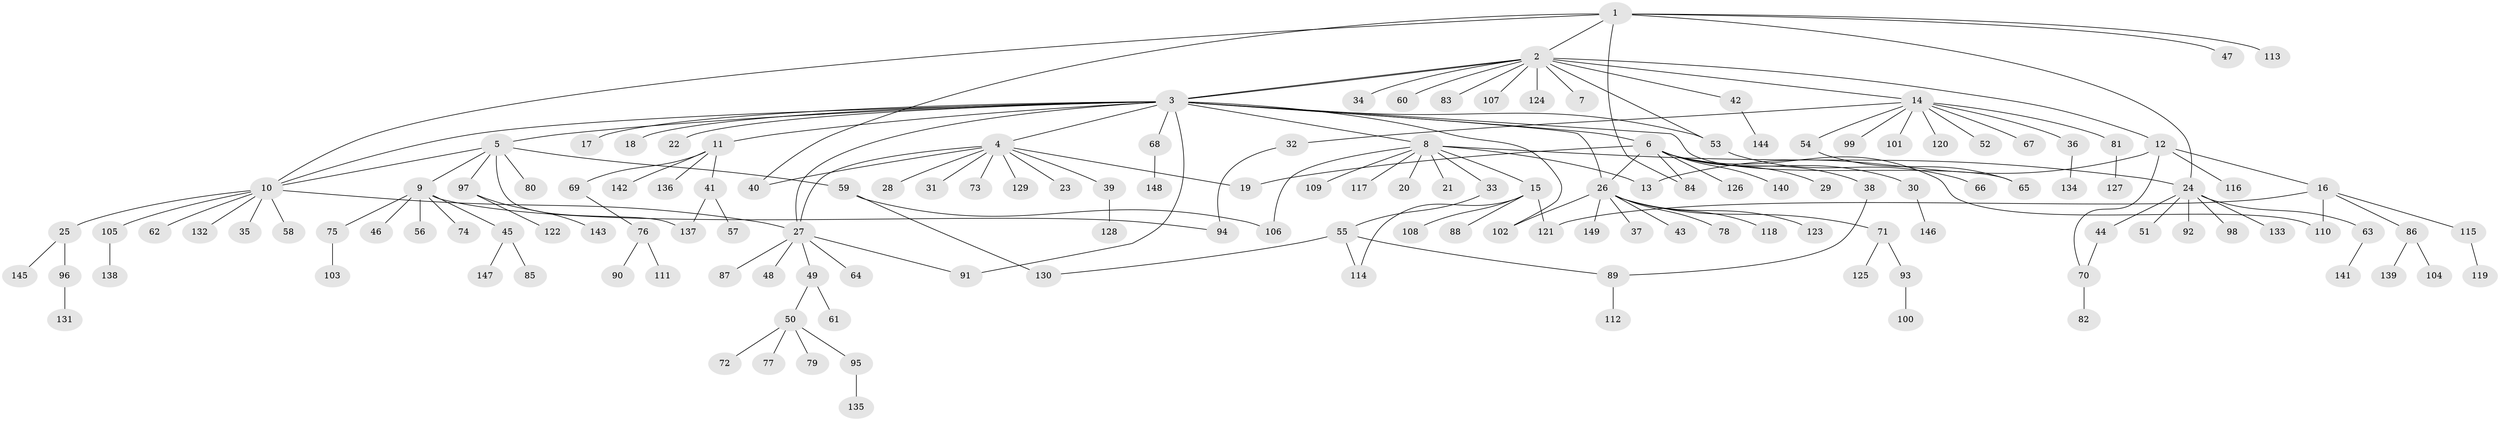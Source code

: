 // Generated by graph-tools (version 1.1) at 2025/49/03/09/25 03:49:58]
// undirected, 149 vertices, 172 edges
graph export_dot {
graph [start="1"]
  node [color=gray90,style=filled];
  1;
  2;
  3;
  4;
  5;
  6;
  7;
  8;
  9;
  10;
  11;
  12;
  13;
  14;
  15;
  16;
  17;
  18;
  19;
  20;
  21;
  22;
  23;
  24;
  25;
  26;
  27;
  28;
  29;
  30;
  31;
  32;
  33;
  34;
  35;
  36;
  37;
  38;
  39;
  40;
  41;
  42;
  43;
  44;
  45;
  46;
  47;
  48;
  49;
  50;
  51;
  52;
  53;
  54;
  55;
  56;
  57;
  58;
  59;
  60;
  61;
  62;
  63;
  64;
  65;
  66;
  67;
  68;
  69;
  70;
  71;
  72;
  73;
  74;
  75;
  76;
  77;
  78;
  79;
  80;
  81;
  82;
  83;
  84;
  85;
  86;
  87;
  88;
  89;
  90;
  91;
  92;
  93;
  94;
  95;
  96;
  97;
  98;
  99;
  100;
  101;
  102;
  103;
  104;
  105;
  106;
  107;
  108;
  109;
  110;
  111;
  112;
  113;
  114;
  115;
  116;
  117;
  118;
  119;
  120;
  121;
  122;
  123;
  124;
  125;
  126;
  127;
  128;
  129;
  130;
  131;
  132;
  133;
  134;
  135;
  136;
  137;
  138;
  139;
  140;
  141;
  142;
  143;
  144;
  145;
  146;
  147;
  148;
  149;
  1 -- 2;
  1 -- 10;
  1 -- 24;
  1 -- 40;
  1 -- 47;
  1 -- 84;
  1 -- 113;
  2 -- 3;
  2 -- 3;
  2 -- 7;
  2 -- 12;
  2 -- 14;
  2 -- 34;
  2 -- 42;
  2 -- 53;
  2 -- 60;
  2 -- 83;
  2 -- 107;
  2 -- 124;
  3 -- 4;
  3 -- 5;
  3 -- 6;
  3 -- 8;
  3 -- 10;
  3 -- 11;
  3 -- 17;
  3 -- 18;
  3 -- 22;
  3 -- 26;
  3 -- 27;
  3 -- 53;
  3 -- 65;
  3 -- 68;
  3 -- 91;
  3 -- 102;
  4 -- 19;
  4 -- 23;
  4 -- 27;
  4 -- 28;
  4 -- 31;
  4 -- 39;
  4 -- 40;
  4 -- 73;
  4 -- 129;
  5 -- 9;
  5 -- 10;
  5 -- 59;
  5 -- 80;
  5 -- 97;
  5 -- 137;
  6 -- 19;
  6 -- 26;
  6 -- 29;
  6 -- 30;
  6 -- 38;
  6 -- 84;
  6 -- 110;
  6 -- 126;
  6 -- 140;
  8 -- 13;
  8 -- 15;
  8 -- 20;
  8 -- 21;
  8 -- 24;
  8 -- 33;
  8 -- 106;
  8 -- 109;
  8 -- 117;
  9 -- 45;
  9 -- 46;
  9 -- 56;
  9 -- 74;
  9 -- 75;
  9 -- 94;
  10 -- 25;
  10 -- 27;
  10 -- 35;
  10 -- 58;
  10 -- 62;
  10 -- 105;
  10 -- 132;
  11 -- 41;
  11 -- 69;
  11 -- 136;
  11 -- 142;
  12 -- 13;
  12 -- 16;
  12 -- 70;
  12 -- 116;
  14 -- 32;
  14 -- 36;
  14 -- 52;
  14 -- 54;
  14 -- 67;
  14 -- 81;
  14 -- 99;
  14 -- 101;
  14 -- 120;
  15 -- 88;
  15 -- 108;
  15 -- 114;
  15 -- 121;
  16 -- 86;
  16 -- 110;
  16 -- 115;
  16 -- 121;
  24 -- 44;
  24 -- 51;
  24 -- 63;
  24 -- 92;
  24 -- 98;
  24 -- 133;
  25 -- 96;
  25 -- 145;
  26 -- 37;
  26 -- 43;
  26 -- 71;
  26 -- 78;
  26 -- 102;
  26 -- 118;
  26 -- 123;
  26 -- 149;
  27 -- 48;
  27 -- 49;
  27 -- 64;
  27 -- 87;
  27 -- 91;
  30 -- 146;
  32 -- 94;
  33 -- 55;
  36 -- 134;
  38 -- 89;
  39 -- 128;
  41 -- 57;
  41 -- 137;
  42 -- 144;
  44 -- 70;
  45 -- 85;
  45 -- 147;
  49 -- 50;
  49 -- 61;
  50 -- 72;
  50 -- 77;
  50 -- 79;
  50 -- 95;
  53 -- 66;
  54 -- 65;
  55 -- 89;
  55 -- 114;
  55 -- 130;
  59 -- 106;
  59 -- 130;
  63 -- 141;
  68 -- 148;
  69 -- 76;
  70 -- 82;
  71 -- 93;
  71 -- 125;
  75 -- 103;
  76 -- 90;
  76 -- 111;
  81 -- 127;
  86 -- 104;
  86 -- 139;
  89 -- 112;
  93 -- 100;
  95 -- 135;
  96 -- 131;
  97 -- 122;
  97 -- 143;
  105 -- 138;
  115 -- 119;
}
